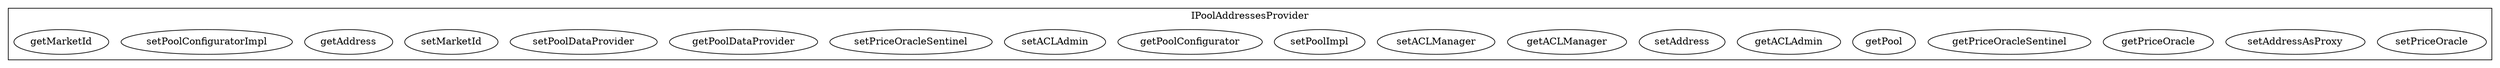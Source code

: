 strict digraph {
subgraph cluster_36691_IPoolAddressesProvider {
label = "IPoolAddressesProvider"
"36691_setPriceOracle" [label="setPriceOracle"]
"36691_setAddressAsProxy" [label="setAddressAsProxy"]
"36691_getPriceOracle" [label="getPriceOracle"]
"36691_getPriceOracleSentinel" [label="getPriceOracleSentinel"]
"36691_getPool" [label="getPool"]
"36691_getACLAdmin" [label="getACLAdmin"]
"36691_setAddress" [label="setAddress"]
"36691_getACLManager" [label="getACLManager"]
"36691_setACLManager" [label="setACLManager"]
"36691_setPoolImpl" [label="setPoolImpl"]
"36691_getPoolConfigurator" [label="getPoolConfigurator"]
"36691_setACLAdmin" [label="setACLAdmin"]
"36691_setPriceOracleSentinel" [label="setPriceOracleSentinel"]
"36691_getPoolDataProvider" [label="getPoolDataProvider"]
"36691_setPoolDataProvider" [label="setPoolDataProvider"]
"36691_setMarketId" [label="setMarketId"]
"36691_getAddress" [label="getAddress"]
"36691_setPoolConfiguratorImpl" [label="setPoolConfiguratorImpl"]
"36691_getMarketId" [label="getMarketId"]
}subgraph cluster_solidity {
label = "[Solidity]"
}
}